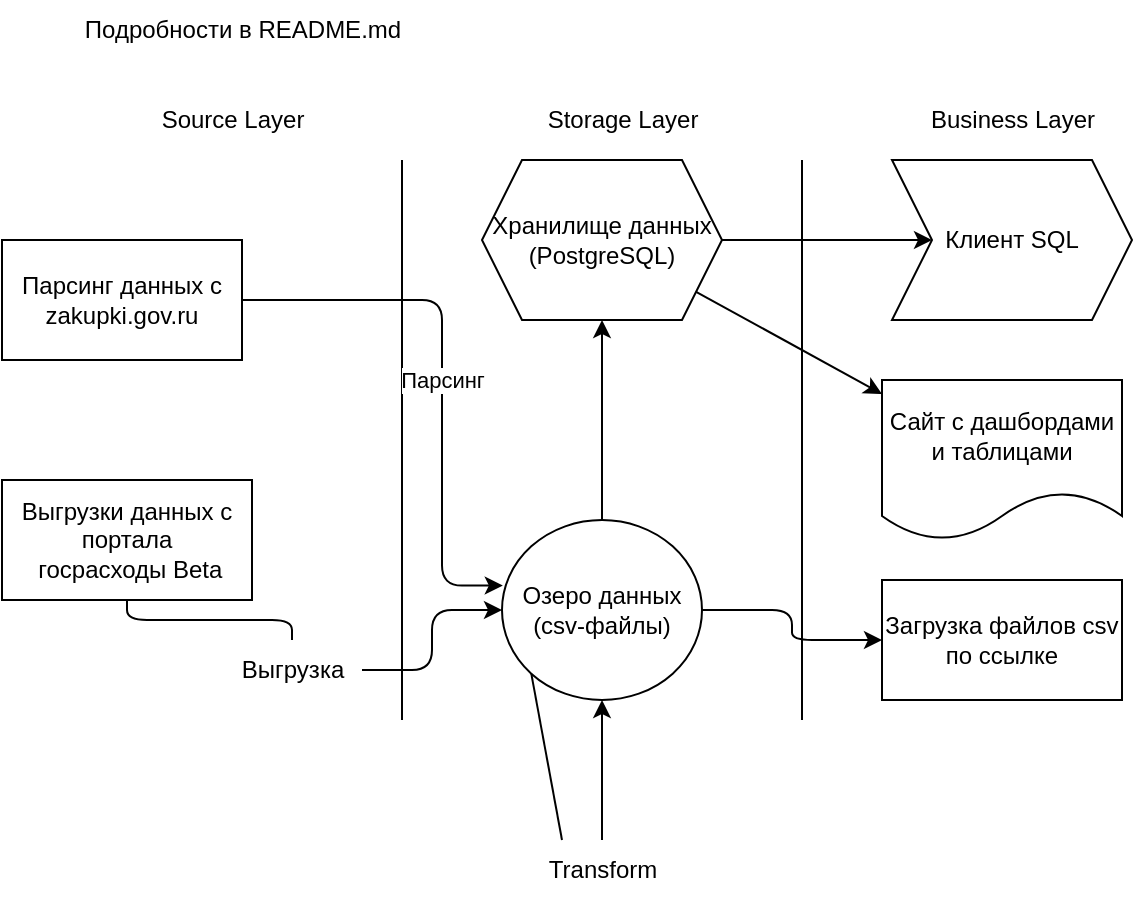 <mxfile>
    <diagram id="IaGjBOgIQyzcOJ0MyLKt" name="Page-1">
        <mxGraphModel dx="393" dy="478" grid="1" gridSize="10" guides="1" tooltips="1" connect="1" arrows="1" fold="1" page="1" pageScale="1" pageWidth="850" pageHeight="1100" math="0" shadow="0">
            <root>
                <mxCell id="0"/>
                <mxCell id="1" parent="0"/>
                <mxCell id="4" value="" style="edgeStyle=none;orthogonalLoop=1;jettySize=auto;html=1;endArrow=classic;startArrow=classic;endSize=8;startSize=8;shape=link;width=0;" parent="1" edge="1">
                    <mxGeometry width="100" relative="1" as="geometry">
                        <mxPoint x="200" y="80" as="sourcePoint"/>
                        <mxPoint x="200" y="360" as="targetPoint"/>
                        <Array as="points"/>
                    </mxGeometry>
                </mxCell>
                <mxCell id="5" value="" style="edgeStyle=none;orthogonalLoop=1;jettySize=auto;html=1;endArrow=classic;startArrow=classic;endSize=8;startSize=8;shape=link;width=0;" parent="1" edge="1">
                    <mxGeometry width="100" relative="1" as="geometry">
                        <mxPoint x="400" y="80" as="sourcePoint"/>
                        <mxPoint x="400" y="360" as="targetPoint"/>
                        <Array as="points">
                            <mxPoint x="400" y="160"/>
                        </Array>
                    </mxGeometry>
                </mxCell>
                <mxCell id="7" value="Source Layer" style="text;html=1;align=center;verticalAlign=middle;resizable=0;points=[];autosize=1;strokeColor=none;fillColor=none;" parent="1" vertex="1">
                    <mxGeometry x="70" y="45" width="90" height="30" as="geometry"/>
                </mxCell>
                <mxCell id="8" value="Storage Layer" style="text;html=1;align=center;verticalAlign=middle;resizable=0;points=[];autosize=1;strokeColor=none;fillColor=none;" parent="1" vertex="1">
                    <mxGeometry x="260" y="45" width="100" height="30" as="geometry"/>
                </mxCell>
                <mxCell id="9" value="Business Layer" style="text;html=1;align=center;verticalAlign=middle;resizable=0;points=[];autosize=1;strokeColor=none;fillColor=none;" parent="1" vertex="1">
                    <mxGeometry x="450" y="45" width="110" height="30" as="geometry"/>
                </mxCell>
                <mxCell id="28" value="" style="edgeStyle=orthogonalEdgeStyle;html=1;entryX=0.004;entryY=0.364;entryDx=0;entryDy=0;entryPerimeter=0;" parent="1" source="10" target="13" edge="1">
                    <mxGeometry relative="1" as="geometry">
                        <Array as="points">
                            <mxPoint x="220" y="150"/>
                            <mxPoint x="220" y="293"/>
                        </Array>
                    </mxGeometry>
                </mxCell>
                <mxCell id="36" value="Парсинг" style="edgeLabel;html=1;align=center;verticalAlign=middle;resizable=0;points=[];" parent="28" vertex="1" connectable="0">
                    <mxGeometry x="0.107" y="-1" relative="1" as="geometry">
                        <mxPoint x="1" y="-11" as="offset"/>
                    </mxGeometry>
                </mxCell>
                <mxCell id="10" value="Парсинг данных с &lt;br&gt;zakupki.gov.ru" style="whiteSpace=wrap;html=1;" parent="1" vertex="1">
                    <mxGeometry y="120" width="120" height="60" as="geometry"/>
                </mxCell>
                <mxCell id="27" value="" style="edgeStyle=orthogonalEdgeStyle;html=1;startArrow=none;" parent="1" source="32" target="13" edge="1">
                    <mxGeometry relative="1" as="geometry"/>
                </mxCell>
                <mxCell id="12" value="&lt;span style=&quot;&quot;&gt;Выгрузки данных с портала&lt;/span&gt;&lt;br style=&quot;&quot;&gt;&lt;span style=&quot;&quot;&gt;&amp;nbsp;госрасходы Beta&lt;/span&gt;" style="whiteSpace=wrap;html=1;" parent="1" vertex="1">
                    <mxGeometry y="240" width="125" height="60" as="geometry"/>
                </mxCell>
                <mxCell id="26" value="" style="edgeStyle=orthogonalEdgeStyle;html=1;" parent="1" source="13" target="15" edge="1">
                    <mxGeometry relative="1" as="geometry"/>
                </mxCell>
                <mxCell id="29" value="" style="edgeStyle=orthogonalEdgeStyle;html=1;" parent="1" source="13" target="23" edge="1">
                    <mxGeometry relative="1" as="geometry"/>
                </mxCell>
                <mxCell id="13" value="Озеро данных&lt;br&gt;(csv-файлы)" style="ellipse;whiteSpace=wrap;html=1;" parent="1" vertex="1">
                    <mxGeometry x="250" y="260" width="100" height="90" as="geometry"/>
                </mxCell>
                <mxCell id="19" style="edgeStyle=orthogonalEdgeStyle;html=1;exitX=1;exitY=0.5;exitDx=0;exitDy=0;" parent="1" source="15" target="16" edge="1">
                    <mxGeometry relative="1" as="geometry"/>
                </mxCell>
                <mxCell id="15" value="Хранилище данных&lt;br&gt;(PostgreSQL)" style="shape=hexagon;perimeter=hexagonPerimeter2;whiteSpace=wrap;html=1;fixedSize=1;" parent="1" vertex="1">
                    <mxGeometry x="240" y="80" width="120" height="80" as="geometry"/>
                </mxCell>
                <mxCell id="16" value="Клиент SQL" style="shape=step;perimeter=stepPerimeter;whiteSpace=wrap;html=1;fixedSize=1;" parent="1" vertex="1">
                    <mxGeometry x="445" y="80" width="120" height="80" as="geometry"/>
                </mxCell>
                <mxCell id="20" value="Сайт с дашбордами и таблицами" style="shape=document;whiteSpace=wrap;html=1;boundedLbl=1;" parent="1" vertex="1">
                    <mxGeometry x="440" y="190" width="120" height="80" as="geometry"/>
                </mxCell>
                <mxCell id="21" value="" style="edgeStyle=none;orthogonalLoop=1;jettySize=auto;html=1;" parent="1" source="15" target="20" edge="1">
                    <mxGeometry width="100" relative="1" as="geometry">
                        <mxPoint x="370" y="230" as="sourcePoint"/>
                        <mxPoint x="470" y="230" as="targetPoint"/>
                        <Array as="points"/>
                    </mxGeometry>
                </mxCell>
                <mxCell id="23" value="Загрузка файлов csv по ссылке" style="whiteSpace=wrap;html=1;" parent="1" vertex="1">
                    <mxGeometry x="440" y="290" width="120" height="60" as="geometry"/>
                </mxCell>
                <mxCell id="31" value="Подробности в README.md" style="text;html=1;align=center;verticalAlign=middle;resizable=0;points=[];autosize=1;strokeColor=none;fillColor=none;" parent="1" vertex="1">
                    <mxGeometry x="30" width="180" height="30" as="geometry"/>
                </mxCell>
                <mxCell id="33" value="" style="edgeStyle=orthogonalEdgeStyle;html=1;endArrow=none;" parent="1" source="12" target="32" edge="1">
                    <mxGeometry relative="1" as="geometry">
                        <mxPoint x="182.5" y="230" as="sourcePoint"/>
                        <mxPoint x="250.0" y="305" as="targetPoint"/>
                    </mxGeometry>
                </mxCell>
                <mxCell id="32" value="Выгрузка" style="text;html=1;align=center;verticalAlign=middle;resizable=0;points=[];autosize=1;strokeColor=none;fillColor=none;" parent="1" vertex="1">
                    <mxGeometry x="110" y="320" width="70" height="30" as="geometry"/>
                </mxCell>
                <mxCell id="34" value="" style="edgeStyle=none;orthogonalLoop=1;jettySize=auto;html=1;exitX=0;exitY=1;exitDx=0;exitDy=0;endArrow=none;entryX=0.25;entryY=0;entryDx=0;entryDy=0;entryPerimeter=0;" parent="1" source="13" target="25" edge="1">
                    <mxGeometry width="100" relative="1" as="geometry">
                        <mxPoint x="264.645" y="336.82" as="sourcePoint"/>
                        <mxPoint x="293.142" y="349.575" as="targetPoint"/>
                        <Array as="points"/>
                    </mxGeometry>
                </mxCell>
                <mxCell id="35" value="" style="edgeStyle=orthogonalEdgeStyle;html=1;" parent="1" source="25" target="13" edge="1">
                    <mxGeometry relative="1" as="geometry"/>
                </mxCell>
                <mxCell id="25" value="Transform" style="text;html=1;align=center;verticalAlign=middle;resizable=0;points=[];autosize=1;strokeColor=none;fillColor=none;" parent="1" vertex="1">
                    <mxGeometry x="260" y="420" width="80" height="30" as="geometry"/>
                </mxCell>
            </root>
        </mxGraphModel>
    </diagram>
</mxfile>